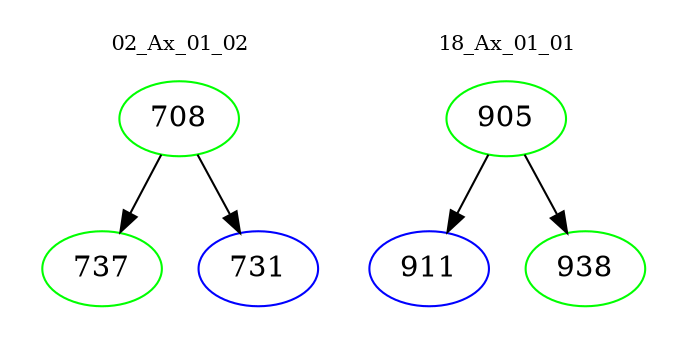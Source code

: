 digraph{
subgraph cluster_0 {
color = white
label = "02_Ax_01_02";
fontsize=10;
T0_708 [label="708", color="green"]
T0_708 -> T0_737 [color="black"]
T0_737 [label="737", color="green"]
T0_708 -> T0_731 [color="black"]
T0_731 [label="731", color="blue"]
}
subgraph cluster_1 {
color = white
label = "18_Ax_01_01";
fontsize=10;
T1_905 [label="905", color="green"]
T1_905 -> T1_911 [color="black"]
T1_911 [label="911", color="blue"]
T1_905 -> T1_938 [color="black"]
T1_938 [label="938", color="green"]
}
}
